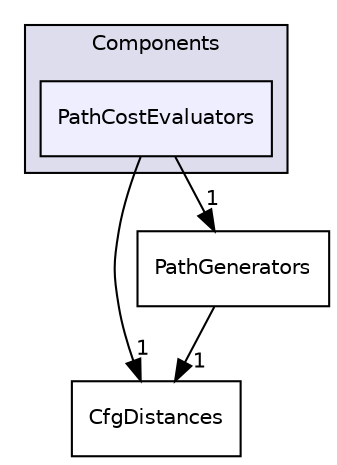 digraph "PathCostEvaluators" {
  bgcolor=transparent;
  compound=true
  node [ fontsize="10", fontname="Helvetica"];
  edge [ labelfontsize="10", labelfontname="Helvetica"];
  subgraph clusterdir_c610c8504d46288da7634b3c0b18263f {
    graph [ bgcolor="#ddddee", pencolor="black", label="Components" fontname="Helvetica", fontsize="10", URL="dir_c610c8504d46288da7634b3c0b18263f.html"]
  dir_41dfdb374f2847a02bda2f05a5691543 [shape=box, label="PathCostEvaluators", style="filled", fillcolor="#eeeeff", pencolor="black", URL="dir_41dfdb374f2847a02bda2f05a5691543.html"];
  }
  dir_784ddbf7c1ed1a76650485de42ae54c1 [shape=box label="CfgDistances" URL="dir_784ddbf7c1ed1a76650485de42ae54c1.html"];
  dir_a36d4b9cf780842c0d7bde9aab4f5508 [shape=box label="PathGenerators" URL="dir_a36d4b9cf780842c0d7bde9aab4f5508.html"];
  dir_41dfdb374f2847a02bda2f05a5691543->dir_784ddbf7c1ed1a76650485de42ae54c1 [headlabel="1", labeldistance=1.5 headhref="dir_000016_000006.html"];
  dir_41dfdb374f2847a02bda2f05a5691543->dir_a36d4b9cf780842c0d7bde9aab4f5508 [headlabel="1", labeldistance=1.5 headhref="dir_000016_000017.html"];
  dir_a36d4b9cf780842c0d7bde9aab4f5508->dir_784ddbf7c1ed1a76650485de42ae54c1 [headlabel="1", labeldistance=1.5 headhref="dir_000017_000006.html"];
}
